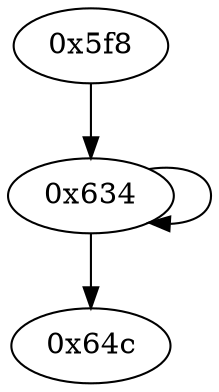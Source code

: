 digraph "" {
	"0x634"	 [opcode="[u'cmp', u'add', u'add', u'sub', u'sub', u'b']"];
	"0x634" -> "0x634";
	"0x64c"	 [opcode="[u'ldr', u'add', u'bl', u'mov', u'pop']"];
	"0x634" -> "0x64c";
	"0x5f8"	 [opcode="[u'push', u'mov', u'ldr', u'ldrb', u'cmp', u'mov', u'mov', u'sub', u'sub', u'umull', u'mov', u'and', u'lsr', u'rrx', u'mov']"];
	"0x5f8" -> "0x634";
}
